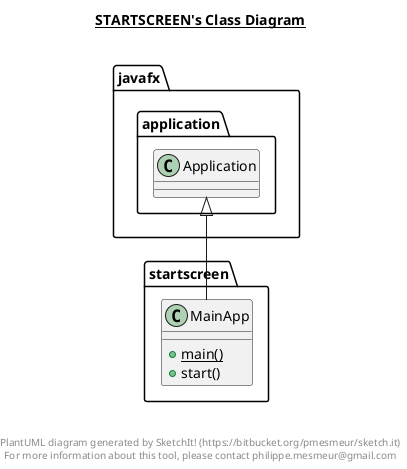 @startuml

title __STARTSCREEN's Class Diagram__\n

  namespace startscreen {
    class startscreen.MainApp {
        {static} + main()
        + start()
    }
  }
  

  startscreen.MainApp -up-|> javafx.application.Application


right footer


PlantUML diagram generated by SketchIt! (https://bitbucket.org/pmesmeur/sketch.it)
For more information about this tool, please contact philippe.mesmeur@gmail.com
endfooter

@enduml
